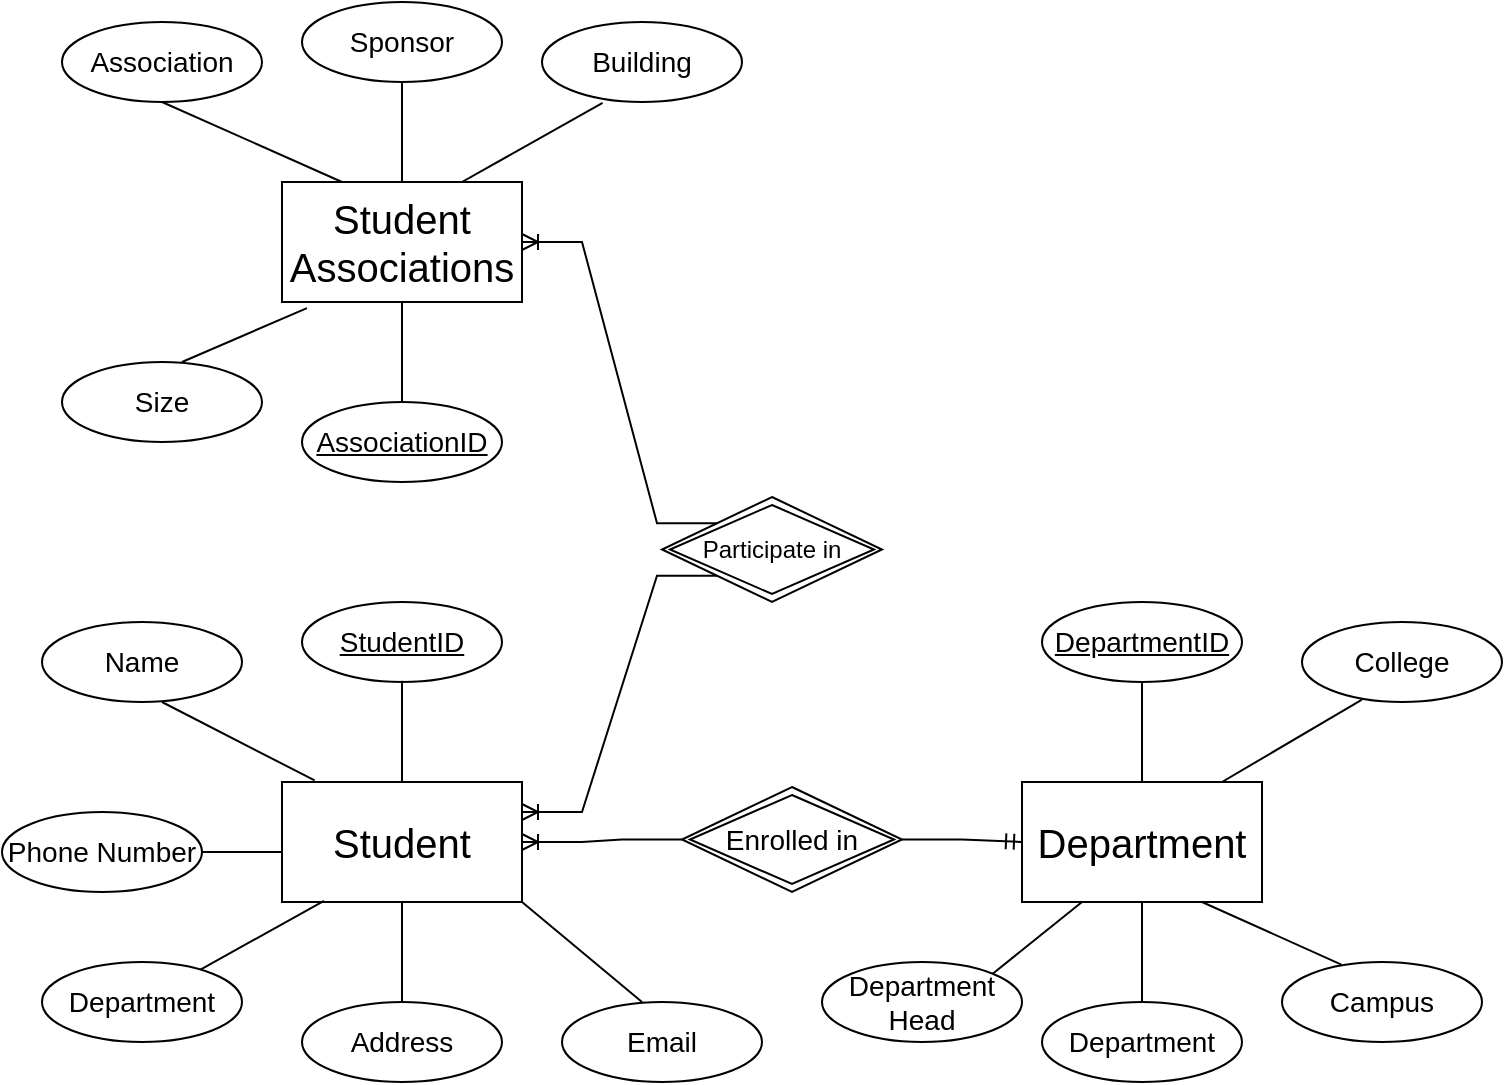 <mxfile version="23.0.1" type="github">
  <diagram id="R2lEEEUBdFMjLlhIrx00" name="Page-1">
    <mxGraphModel dx="1313" dy="1503" grid="1" gridSize="10" guides="1" tooltips="1" connect="1" arrows="1" fold="1" page="1" pageScale="1" pageWidth="1100" pageHeight="850" math="0" shadow="0" extFonts="Permanent Marker^https://fonts.googleapis.com/css?family=Permanent+Marker">
      <root>
        <mxCell id="0" />
        <mxCell id="1" parent="0" />
        <mxCell id="WwbmemKOzumnjT9AlU_P-1" value="Student" style="rounded=0;whiteSpace=wrap;html=1;fontSize=20;" vertex="1" parent="1">
          <mxGeometry x="160" y="250" width="120" height="60" as="geometry" />
        </mxCell>
        <mxCell id="WwbmemKOzumnjT9AlU_P-2" value="Department" style="rounded=0;whiteSpace=wrap;html=1;fontSize=20;" vertex="1" parent="1">
          <mxGeometry x="530" y="250" width="120" height="60" as="geometry" />
        </mxCell>
        <mxCell id="WwbmemKOzumnjT9AlU_P-3" value="Student Associations" style="rounded=0;whiteSpace=wrap;html=1;fontSize=20;" vertex="1" parent="1">
          <mxGeometry x="160" y="-50" width="120" height="60" as="geometry" />
        </mxCell>
        <mxCell id="WwbmemKOzumnjT9AlU_P-4" value="StudentID" style="ellipse;whiteSpace=wrap;html=1;align=center;fontSize=14;fontStyle=4" vertex="1" parent="1">
          <mxGeometry x="170" y="160" width="100" height="40" as="geometry" />
        </mxCell>
        <mxCell id="WwbmemKOzumnjT9AlU_P-5" value="Name" style="ellipse;whiteSpace=wrap;html=1;align=center;fontSize=14;" vertex="1" parent="1">
          <mxGeometry x="40" y="170" width="100" height="40" as="geometry" />
        </mxCell>
        <mxCell id="WwbmemKOzumnjT9AlU_P-6" value="Phone Number" style="ellipse;whiteSpace=wrap;html=1;align=center;fontSize=14;" vertex="1" parent="1">
          <mxGeometry x="20" y="265" width="100" height="40" as="geometry" />
        </mxCell>
        <mxCell id="WwbmemKOzumnjT9AlU_P-7" value="Department" style="ellipse;whiteSpace=wrap;html=1;align=center;fontSize=14;" vertex="1" parent="1">
          <mxGeometry x="40" y="340" width="100" height="40" as="geometry" />
        </mxCell>
        <mxCell id="WwbmemKOzumnjT9AlU_P-8" value="Address" style="ellipse;whiteSpace=wrap;html=1;align=center;fontSize=14;" vertex="1" parent="1">
          <mxGeometry x="170" y="360" width="100" height="40" as="geometry" />
        </mxCell>
        <mxCell id="WwbmemKOzumnjT9AlU_P-9" value="AssociationID" style="ellipse;whiteSpace=wrap;html=1;align=center;fontSize=14;fontStyle=4" vertex="1" parent="1">
          <mxGeometry x="170" y="60" width="100" height="40" as="geometry" />
        </mxCell>
        <mxCell id="WwbmemKOzumnjT9AlU_P-10" value="DepartmentID" style="ellipse;whiteSpace=wrap;html=1;align=center;fontStyle=4;fontSize=14;" vertex="1" parent="1">
          <mxGeometry x="540" y="160" width="100" height="40" as="geometry" />
        </mxCell>
        <mxCell id="WwbmemKOzumnjT9AlU_P-11" value="" style="line;strokeWidth=1;rotatable=0;dashed=0;labelPosition=right;align=left;verticalAlign=middle;spacingTop=0;spacingLeft=6;points=[];portConstraint=eastwest;" vertex="1" parent="1">
          <mxGeometry x="120" y="280" width="40" height="10" as="geometry" />
        </mxCell>
        <mxCell id="WwbmemKOzumnjT9AlU_P-13" value="" style="endArrow=none;html=1;rounded=0;exitX=0.175;exitY=0.991;exitDx=0;exitDy=0;exitPerimeter=0;" edge="1" parent="1" source="WwbmemKOzumnjT9AlU_P-1" target="WwbmemKOzumnjT9AlU_P-7">
          <mxGeometry relative="1" as="geometry">
            <mxPoint x="190" y="390" as="sourcePoint" />
            <mxPoint x="130" y="350" as="targetPoint" />
          </mxGeometry>
        </mxCell>
        <mxCell id="WwbmemKOzumnjT9AlU_P-15" value="" style="endArrow=none;html=1;rounded=0;entryX=0.136;entryY=-0.013;entryDx=0;entryDy=0;entryPerimeter=0;" edge="1" parent="1" target="WwbmemKOzumnjT9AlU_P-1">
          <mxGeometry relative="1" as="geometry">
            <mxPoint x="100" y="210" as="sourcePoint" />
            <mxPoint x="260" y="210" as="targetPoint" />
          </mxGeometry>
        </mxCell>
        <mxCell id="WwbmemKOzumnjT9AlU_P-16" value="" style="endArrow=none;html=1;rounded=0;entryX=0.5;entryY=0;entryDx=0;entryDy=0;" edge="1" parent="1" target="WwbmemKOzumnjT9AlU_P-8">
          <mxGeometry relative="1" as="geometry">
            <mxPoint x="220" y="310" as="sourcePoint" />
            <mxPoint x="380" y="310" as="targetPoint" />
          </mxGeometry>
        </mxCell>
        <mxCell id="WwbmemKOzumnjT9AlU_P-17" value="" style="endArrow=none;html=1;rounded=0;entryX=0.5;entryY=0;entryDx=0;entryDy=0;" edge="1" parent="1" target="WwbmemKOzumnjT9AlU_P-1">
          <mxGeometry relative="1" as="geometry">
            <mxPoint x="220" y="199.41" as="sourcePoint" />
            <mxPoint x="380" y="199.41" as="targetPoint" />
          </mxGeometry>
        </mxCell>
        <mxCell id="WwbmemKOzumnjT9AlU_P-18" value="" style="endArrow=none;html=1;rounded=0;entryX=0.5;entryY=0;entryDx=0;entryDy=0;" edge="1" parent="1" target="WwbmemKOzumnjT9AlU_P-2">
          <mxGeometry relative="1" as="geometry">
            <mxPoint x="590" y="200" as="sourcePoint" />
            <mxPoint x="750" y="200" as="targetPoint" />
          </mxGeometry>
        </mxCell>
        <mxCell id="WwbmemKOzumnjT9AlU_P-19" value="" style="endArrow=none;html=1;rounded=0;exitX=0.5;exitY=0;exitDx=0;exitDy=0;" edge="1" parent="1" source="WwbmemKOzumnjT9AlU_P-9">
          <mxGeometry relative="1" as="geometry">
            <mxPoint x="220" y="50" as="sourcePoint" />
            <mxPoint x="220" y="10" as="targetPoint" />
          </mxGeometry>
        </mxCell>
        <mxCell id="WwbmemKOzumnjT9AlU_P-21" value="Participate in" style="shape=rhombus;double=1;perimeter=rhombusPerimeter;whiteSpace=wrap;html=1;align=center;" vertex="1" parent="1">
          <mxGeometry x="350" y="107.5" width="110" height="52.5" as="geometry" />
        </mxCell>
        <mxCell id="WwbmemKOzumnjT9AlU_P-24" value="" style="endArrow=none;html=1;rounded=0;entryX=0.5;entryY=0;entryDx=0;entryDy=0;exitX=1;exitY=1;exitDx=0;exitDy=0;" edge="1" parent="1" source="WwbmemKOzumnjT9AlU_P-1">
          <mxGeometry relative="1" as="geometry">
            <mxPoint x="280" y="260" as="sourcePoint" />
            <mxPoint x="340" y="360" as="targetPoint" />
          </mxGeometry>
        </mxCell>
        <mxCell id="WwbmemKOzumnjT9AlU_P-25" value="Email" style="ellipse;whiteSpace=wrap;html=1;align=center;fontSize=14;" vertex="1" parent="1">
          <mxGeometry x="300" y="360" width="100" height="40" as="geometry" />
        </mxCell>
        <mxCell id="WwbmemKOzumnjT9AlU_P-28" value="Department" style="ellipse;whiteSpace=wrap;html=1;align=center;fontSize=14;" vertex="1" parent="1">
          <mxGeometry x="540" y="360" width="100" height="40" as="geometry" />
        </mxCell>
        <mxCell id="WwbmemKOzumnjT9AlU_P-29" value="College" style="ellipse;whiteSpace=wrap;html=1;align=center;fontSize=14;" vertex="1" parent="1">
          <mxGeometry x="670" y="170" width="100" height="40" as="geometry" />
        </mxCell>
        <mxCell id="WwbmemKOzumnjT9AlU_P-30" value="&lt;font style=&quot;font-size: 14px;&quot;&gt;Campus&lt;/font&gt;" style="ellipse;whiteSpace=wrap;html=1;align=center;" vertex="1" parent="1">
          <mxGeometry x="660" y="340" width="100" height="40" as="geometry" />
        </mxCell>
        <mxCell id="WwbmemKOzumnjT9AlU_P-31" value="Department Head" style="ellipse;whiteSpace=wrap;html=1;align=center;fontSize=14;" vertex="1" parent="1">
          <mxGeometry x="430" y="340" width="100" height="40" as="geometry" />
        </mxCell>
        <mxCell id="WwbmemKOzumnjT9AlU_P-32" value="" style="endArrow=none;html=1;rounded=0;" edge="1" parent="1">
          <mxGeometry relative="1" as="geometry">
            <mxPoint x="630" y="250" as="sourcePoint" />
            <mxPoint x="700" y="208.82" as="targetPoint" />
          </mxGeometry>
        </mxCell>
        <mxCell id="WwbmemKOzumnjT9AlU_P-33" value="" style="endArrow=none;html=1;rounded=0;exitX=0.5;exitY=0;exitDx=0;exitDy=0;entryX=0.5;entryY=1;entryDx=0;entryDy=0;" edge="1" parent="1" source="WwbmemKOzumnjT9AlU_P-28" target="WwbmemKOzumnjT9AlU_P-2">
          <mxGeometry relative="1" as="geometry">
            <mxPoint x="530" y="349.18" as="sourcePoint" />
            <mxPoint x="596" y="310" as="targetPoint" />
          </mxGeometry>
        </mxCell>
        <mxCell id="WwbmemKOzumnjT9AlU_P-34" value="" style="endArrow=none;html=1;rounded=0;exitX=0.25;exitY=0;exitDx=0;exitDy=0;entryX=0.5;entryY=1;entryDx=0;entryDy=0;" edge="1" parent="1" source="WwbmemKOzumnjT9AlU_P-3" target="WwbmemKOzumnjT9AlU_P-40">
          <mxGeometry relative="1" as="geometry">
            <mxPoint x="40" y="-42.5" as="sourcePoint" />
            <mxPoint x="106" y="-81.68" as="targetPoint" />
          </mxGeometry>
        </mxCell>
        <mxCell id="WwbmemKOzumnjT9AlU_P-35" value="" style="endArrow=none;html=1;rounded=0;exitX=0.297;exitY=0.032;exitDx=0;exitDy=0;exitPerimeter=0;entryX=0.75;entryY=1;entryDx=0;entryDy=0;" edge="1" parent="1" source="WwbmemKOzumnjT9AlU_P-30" target="WwbmemKOzumnjT9AlU_P-2">
          <mxGeometry relative="1" as="geometry">
            <mxPoint x="664" y="278" as="sourcePoint" />
            <mxPoint x="660" y="310" as="targetPoint" />
          </mxGeometry>
        </mxCell>
        <mxCell id="WwbmemKOzumnjT9AlU_P-36" value="" style="endArrow=none;html=1;rounded=0;exitX=1;exitY=0;exitDx=0;exitDy=0;entryX=0.25;entryY=1;entryDx=0;entryDy=0;" edge="1" parent="1" source="WwbmemKOzumnjT9AlU_P-31" target="WwbmemKOzumnjT9AlU_P-2">
          <mxGeometry relative="1" as="geometry">
            <mxPoint x="484" y="360" as="sourcePoint" />
            <mxPoint x="550" y="320.82" as="targetPoint" />
          </mxGeometry>
        </mxCell>
        <mxCell id="WwbmemKOzumnjT9AlU_P-37" value="Sponsor" style="ellipse;whiteSpace=wrap;html=1;align=center;fontSize=14;" vertex="1" parent="1">
          <mxGeometry x="170" y="-140" width="100" height="40" as="geometry" />
        </mxCell>
        <mxCell id="WwbmemKOzumnjT9AlU_P-38" value="Size" style="ellipse;whiteSpace=wrap;html=1;align=center;fontSize=14;" vertex="1" parent="1">
          <mxGeometry x="50" y="40" width="100" height="40" as="geometry" />
        </mxCell>
        <mxCell id="WwbmemKOzumnjT9AlU_P-39" value="Building" style="ellipse;whiteSpace=wrap;html=1;align=center;fontSize=14;" vertex="1" parent="1">
          <mxGeometry x="290" y="-130" width="100" height="40" as="geometry" />
        </mxCell>
        <mxCell id="WwbmemKOzumnjT9AlU_P-40" value="Association" style="ellipse;whiteSpace=wrap;html=1;align=center;fontSize=14;" vertex="1" parent="1">
          <mxGeometry x="50" y="-130" width="100" height="40" as="geometry" />
        </mxCell>
        <mxCell id="WwbmemKOzumnjT9AlU_P-43" value="" style="endArrow=none;html=1;rounded=0;exitX=0.75;exitY=0;exitDx=0;exitDy=0;entryX=0.303;entryY=1.012;entryDx=0;entryDy=0;entryPerimeter=0;" edge="1" parent="1" source="WwbmemKOzumnjT9AlU_P-3" target="WwbmemKOzumnjT9AlU_P-39">
          <mxGeometry relative="1" as="geometry">
            <mxPoint x="250" y="-42.5" as="sourcePoint" />
            <mxPoint x="316" y="-81.68" as="targetPoint" />
          </mxGeometry>
        </mxCell>
        <mxCell id="WwbmemKOzumnjT9AlU_P-44" value="" style="endArrow=none;html=1;rounded=0;exitX=0.868;exitY=-0.031;exitDx=0;exitDy=0;exitPerimeter=0;entryX=0.104;entryY=1.051;entryDx=0;entryDy=0;entryPerimeter=0;" edge="1" parent="1" target="WwbmemKOzumnjT9AlU_P-3">
          <mxGeometry relative="1" as="geometry">
            <mxPoint x="110" y="40" as="sourcePoint" />
            <mxPoint x="176" y="0.82" as="targetPoint" />
          </mxGeometry>
        </mxCell>
        <mxCell id="WwbmemKOzumnjT9AlU_P-45" value="" style="endArrow=none;html=1;rounded=0;entryX=0.5;entryY=1;entryDx=0;entryDy=0;" edge="1" parent="1" source="WwbmemKOzumnjT9AlU_P-3" target="WwbmemKOzumnjT9AlU_P-37">
          <mxGeometry relative="1" as="geometry">
            <mxPoint x="144" y="-200.82" as="sourcePoint" />
            <mxPoint x="210" y="-240" as="targetPoint" />
          </mxGeometry>
        </mxCell>
        <mxCell id="WwbmemKOzumnjT9AlU_P-22" value="Enrolled in" style="shape=rhombus;double=1;perimeter=rhombusPerimeter;whiteSpace=wrap;html=1;align=center;fontSize=14;" vertex="1" parent="1">
          <mxGeometry x="360" y="252.5" width="110" height="52.5" as="geometry" />
        </mxCell>
        <mxCell id="WwbmemKOzumnjT9AlU_P-49" value="" style="edgeStyle=entityRelationEdgeStyle;fontSize=12;html=1;endArrow=ERoneToMany;rounded=0;entryX=1;entryY=0.5;entryDx=0;entryDy=0;exitX=0;exitY=0.5;exitDx=0;exitDy=0;" edge="1" parent="1" source="WwbmemKOzumnjT9AlU_P-22" target="WwbmemKOzumnjT9AlU_P-1">
          <mxGeometry width="100" height="100" relative="1" as="geometry">
            <mxPoint x="330" y="230" as="sourcePoint" />
            <mxPoint x="260" y="230" as="targetPoint" />
            <Array as="points">
              <mxPoint x="350" y="270" />
            </Array>
          </mxGeometry>
        </mxCell>
        <mxCell id="WwbmemKOzumnjT9AlU_P-50" value="" style="edgeStyle=entityRelationEdgeStyle;fontSize=12;html=1;endArrow=ERmandOne;rounded=0;entryX=0;entryY=0.5;entryDx=0;entryDy=0;exitX=1;exitY=0.5;exitDx=0;exitDy=0;" edge="1" parent="1" source="WwbmemKOzumnjT9AlU_P-22" target="WwbmemKOzumnjT9AlU_P-2">
          <mxGeometry width="100" height="100" relative="1" as="geometry">
            <mxPoint x="450" y="370" as="sourcePoint" />
            <mxPoint x="550" y="270" as="targetPoint" />
          </mxGeometry>
        </mxCell>
        <mxCell id="WwbmemKOzumnjT9AlU_P-51" value="" style="edgeStyle=entityRelationEdgeStyle;fontSize=12;html=1;endArrow=ERoneToMany;rounded=0;exitX=0;exitY=1;exitDx=0;exitDy=0;entryX=1;entryY=0.25;entryDx=0;entryDy=0;" edge="1" parent="1" source="WwbmemKOzumnjT9AlU_P-21" target="WwbmemKOzumnjT9AlU_P-1">
          <mxGeometry width="100" height="100" relative="1" as="geometry">
            <mxPoint x="410" y="210" as="sourcePoint" />
            <mxPoint x="510" y="110" as="targetPoint" />
            <Array as="points">
              <mxPoint x="300" y="190" />
              <mxPoint x="290" y="180" />
              <mxPoint x="290" y="210" />
            </Array>
          </mxGeometry>
        </mxCell>
        <mxCell id="WwbmemKOzumnjT9AlU_P-52" value="" style="edgeStyle=entityRelationEdgeStyle;fontSize=12;html=1;endArrow=ERoneToMany;rounded=0;exitX=0;exitY=0;exitDx=0;exitDy=0;entryX=1;entryY=0.5;entryDx=0;entryDy=0;" edge="1" parent="1" source="WwbmemKOzumnjT9AlU_P-21" target="WwbmemKOzumnjT9AlU_P-3">
          <mxGeometry width="100" height="100" relative="1" as="geometry">
            <mxPoint x="410" y="160" as="sourcePoint" />
            <mxPoint x="510" y="60" as="targetPoint" />
          </mxGeometry>
        </mxCell>
      </root>
    </mxGraphModel>
  </diagram>
</mxfile>
